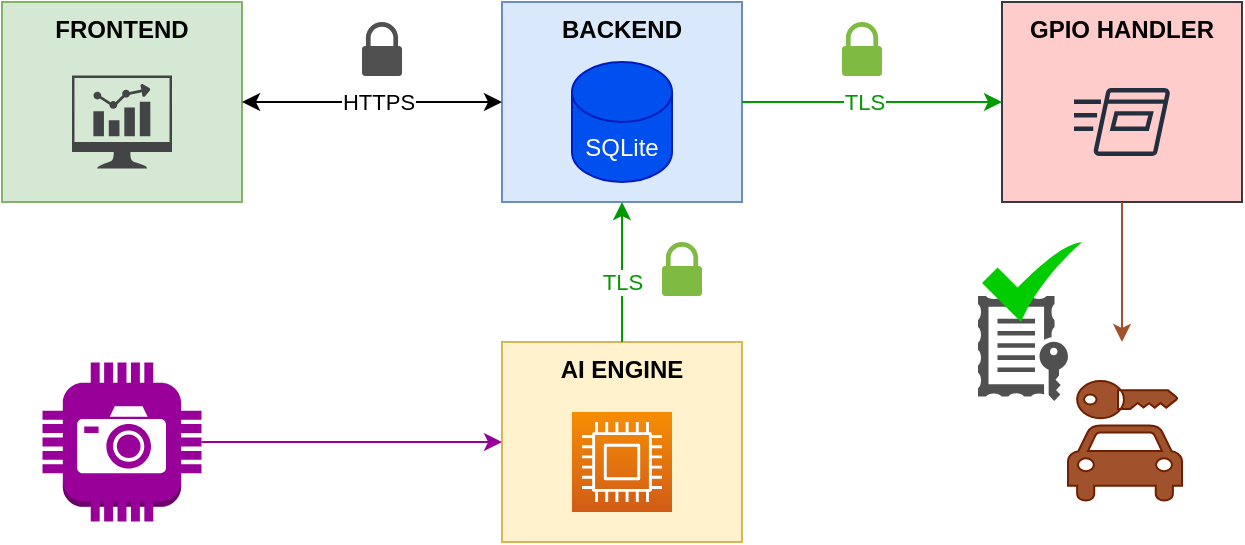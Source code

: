 <mxfile version="21.1.2" type="device">
  <diagram name="Page-1" id="ydQIBIhchUDAicF2i8lY">
    <mxGraphModel dx="1036" dy="606" grid="1" gridSize="10" guides="1" tooltips="1" connect="1" arrows="1" fold="1" page="1" pageScale="1" pageWidth="1100" pageHeight="850" math="0" shadow="0">
      <root>
        <mxCell id="0" />
        <mxCell id="1" parent="0" />
        <mxCell id="qcL3O1hc2YpJZBR4bYBd-49" value="" style="sketch=0;pointerEvents=1;shadow=0;dashed=0;html=1;strokeColor=none;fillColor=#505050;labelPosition=center;verticalLabelPosition=bottom;verticalAlign=top;outlineConnect=0;align=center;shape=mxgraph.office.concepts.license;" vertex="1" parent="1">
          <mxGeometry x="738" y="297" width="45" height="52.5" as="geometry" />
        </mxCell>
        <mxCell id="qcL3O1hc2YpJZBR4bYBd-6" value="&lt;b&gt;GPIO HANDLER&lt;/b&gt;" style="rounded=0;whiteSpace=wrap;html=1;verticalAlign=top;fillColor=#ffcccc;strokeColor=#36393d;" vertex="1" parent="1">
          <mxGeometry x="750" y="150" width="120" height="100" as="geometry" />
        </mxCell>
        <mxCell id="qcL3O1hc2YpJZBR4bYBd-12" value="" style="group" vertex="1" connectable="0" parent="1">
          <mxGeometry x="250" y="150" width="120" height="100" as="geometry" />
        </mxCell>
        <mxCell id="qcL3O1hc2YpJZBR4bYBd-5" value="&lt;b&gt;FRONTEND&lt;/b&gt;" style="rounded=0;whiteSpace=wrap;html=1;verticalAlign=top;fillColor=#d5e8d4;strokeColor=#82b366;" vertex="1" parent="qcL3O1hc2YpJZBR4bYBd-12">
          <mxGeometry width="120" height="100" as="geometry" />
        </mxCell>
        <mxCell id="qcL3O1hc2YpJZBR4bYBd-11" value="" style="sketch=0;pointerEvents=1;shadow=0;dashed=0;html=1;strokeColor=none;fillColor=#434445;aspect=fixed;labelPosition=center;verticalLabelPosition=bottom;verticalAlign=top;align=center;outlineConnect=0;shape=mxgraph.vvd.nsx_dashboard;" vertex="1" parent="qcL3O1hc2YpJZBR4bYBd-12">
          <mxGeometry x="35" y="36.75" width="50" height="46.5" as="geometry" />
        </mxCell>
        <mxCell id="qcL3O1hc2YpJZBR4bYBd-13" value="" style="group" vertex="1" connectable="0" parent="1">
          <mxGeometry x="500" y="150" width="120" height="100" as="geometry" />
        </mxCell>
        <mxCell id="qcL3O1hc2YpJZBR4bYBd-3" value="&lt;b&gt;BACKEND&lt;/b&gt;" style="rounded=0;whiteSpace=wrap;html=1;verticalAlign=top;fillColor=#dae8fc;strokeColor=#6c8ebf;" vertex="1" parent="qcL3O1hc2YpJZBR4bYBd-13">
          <mxGeometry width="120" height="100" as="geometry" />
        </mxCell>
        <mxCell id="qcL3O1hc2YpJZBR4bYBd-4" value="SQLite" style="shape=cylinder3;whiteSpace=wrap;html=1;boundedLbl=1;backgroundOutline=1;size=15;fillColor=#0050ef;strokeColor=#001DBC;fontColor=#ffffff;" vertex="1" parent="qcL3O1hc2YpJZBR4bYBd-13">
          <mxGeometry x="35" y="30" width="50" height="60" as="geometry" />
        </mxCell>
        <mxCell id="qcL3O1hc2YpJZBR4bYBd-14" style="edgeStyle=orthogonalEdgeStyle;rounded=0;orthogonalLoop=1;jettySize=auto;html=1;entryX=0;entryY=0.5;entryDx=0;entryDy=0;startArrow=classic;startFill=1;" edge="1" parent="1" source="qcL3O1hc2YpJZBR4bYBd-5" target="qcL3O1hc2YpJZBR4bYBd-3">
          <mxGeometry relative="1" as="geometry" />
        </mxCell>
        <mxCell id="qcL3O1hc2YpJZBR4bYBd-18" value="HTTPS" style="edgeLabel;html=1;align=center;verticalAlign=middle;resizable=0;points=[];" vertex="1" connectable="0" parent="qcL3O1hc2YpJZBR4bYBd-14">
          <mxGeometry x="-0.145" y="-1" relative="1" as="geometry">
            <mxPoint x="12" y="-1" as="offset" />
          </mxGeometry>
        </mxCell>
        <mxCell id="qcL3O1hc2YpJZBR4bYBd-16" value="" style="sketch=0;pointerEvents=1;shadow=0;dashed=0;html=1;strokeColor=none;fillColor=#505050;labelPosition=center;verticalLabelPosition=bottom;verticalAlign=top;outlineConnect=0;align=center;shape=mxgraph.office.security.lock_protected;" vertex="1" parent="1">
          <mxGeometry x="430" y="160" width="20" height="27" as="geometry" />
        </mxCell>
        <mxCell id="qcL3O1hc2YpJZBR4bYBd-17" value="" style="group" vertex="1" connectable="0" parent="1">
          <mxGeometry x="500" y="320" width="120" height="100" as="geometry" />
        </mxCell>
        <mxCell id="qcL3O1hc2YpJZBR4bYBd-7" value="&lt;b&gt;AI ENGINE&lt;/b&gt;" style="rounded=0;whiteSpace=wrap;html=1;verticalAlign=top;fillColor=#fff2cc;strokeColor=#d6b656;" vertex="1" parent="qcL3O1hc2YpJZBR4bYBd-17">
          <mxGeometry width="120" height="100" as="geometry" />
        </mxCell>
        <mxCell id="qcL3O1hc2YpJZBR4bYBd-10" value="" style="sketch=0;points=[[0,0,0],[0.25,0,0],[0.5,0,0],[0.75,0,0],[1,0,0],[0,1,0],[0.25,1,0],[0.5,1,0],[0.75,1,0],[1,1,0],[0,0.25,0],[0,0.5,0],[0,0.75,0],[1,0.25,0],[1,0.5,0],[1,0.75,0]];outlineConnect=0;fontColor=#232F3E;gradientColor=#F78E04;gradientDirection=north;fillColor=#D05C17;strokeColor=#ffffff;dashed=0;verticalLabelPosition=bottom;verticalAlign=top;align=center;html=1;fontSize=12;fontStyle=0;aspect=fixed;shape=mxgraph.aws4.resourceIcon;resIcon=mxgraph.aws4.compute;" vertex="1" parent="qcL3O1hc2YpJZBR4bYBd-17">
          <mxGeometry x="35" y="35" width="50" height="50" as="geometry" />
        </mxCell>
        <mxCell id="qcL3O1hc2YpJZBR4bYBd-19" style="edgeStyle=orthogonalEdgeStyle;rounded=0;orthogonalLoop=1;jettySize=auto;html=1;entryX=0;entryY=0.5;entryDx=0;entryDy=0;strokeColor=#009900;" edge="1" parent="1" source="qcL3O1hc2YpJZBR4bYBd-3" target="qcL3O1hc2YpJZBR4bYBd-6">
          <mxGeometry relative="1" as="geometry" />
        </mxCell>
        <mxCell id="qcL3O1hc2YpJZBR4bYBd-22" value="TLS" style="edgeLabel;html=1;align=center;verticalAlign=middle;resizable=0;points=[];fontColor=#009900;" vertex="1" connectable="0" parent="qcL3O1hc2YpJZBR4bYBd-19">
          <mxGeometry x="-0.163" y="2" relative="1" as="geometry">
            <mxPoint x="6" y="2" as="offset" />
          </mxGeometry>
        </mxCell>
        <mxCell id="qcL3O1hc2YpJZBR4bYBd-20" value="" style="sketch=0;pointerEvents=1;shadow=0;dashed=0;html=1;strokeColor=none;labelPosition=center;verticalLabelPosition=bottom;verticalAlign=top;outlineConnect=0;align=center;shape=mxgraph.office.security.lock_protected;fillColor=#7FBA42;" vertex="1" parent="1">
          <mxGeometry x="580" y="270" width="20" height="27" as="geometry" />
        </mxCell>
        <mxCell id="qcL3O1hc2YpJZBR4bYBd-21" value="" style="edgeStyle=orthogonalEdgeStyle;rounded=0;orthogonalLoop=1;jettySize=auto;html=1;strokeColor=#009900;entryX=0.5;entryY=1;entryDx=0;entryDy=0;" edge="1" parent="1" source="qcL3O1hc2YpJZBR4bYBd-7" target="qcL3O1hc2YpJZBR4bYBd-3">
          <mxGeometry relative="1" as="geometry">
            <mxPoint x="600" y="270" as="targetPoint" />
          </mxGeometry>
        </mxCell>
        <mxCell id="qcL3O1hc2YpJZBR4bYBd-23" value="TLS" style="edgeLabel;html=1;align=center;verticalAlign=middle;resizable=0;points=[];fontColor=#009900;" vertex="1" connectable="0" parent="qcL3O1hc2YpJZBR4bYBd-21">
          <mxGeometry x="-0.22" y="3" relative="1" as="geometry">
            <mxPoint x="3" y="-3" as="offset" />
          </mxGeometry>
        </mxCell>
        <mxCell id="qcL3O1hc2YpJZBR4bYBd-24" value="" style="sketch=0;pointerEvents=1;shadow=0;dashed=0;html=1;strokeColor=none;labelPosition=center;verticalLabelPosition=bottom;verticalAlign=top;outlineConnect=0;align=center;shape=mxgraph.office.security.lock_protected;fillColor=#7FBA42;" vertex="1" parent="1">
          <mxGeometry x="670" y="160" width="20" height="27" as="geometry" />
        </mxCell>
        <mxCell id="qcL3O1hc2YpJZBR4bYBd-44" style="edgeStyle=orthogonalEdgeStyle;rounded=0;orthogonalLoop=1;jettySize=auto;html=1;entryX=0;entryY=0.5;entryDx=0;entryDy=0;strokeColor=#990099;" edge="1" parent="1" source="qcL3O1hc2YpJZBR4bYBd-43" target="qcL3O1hc2YpJZBR4bYBd-7">
          <mxGeometry relative="1" as="geometry" />
        </mxCell>
        <mxCell id="qcL3O1hc2YpJZBR4bYBd-43" value="" style="outlineConnect=0;dashed=0;verticalLabelPosition=bottom;verticalAlign=top;align=center;html=1;shape=mxgraph.aws3.camera;fillColor=#990099;fontColor=#ffffff;strokeColor=#432D57;" vertex="1" parent="1">
          <mxGeometry x="270.25" y="330.25" width="79.5" height="79.5" as="geometry" />
        </mxCell>
        <mxCell id="qcL3O1hc2YpJZBR4bYBd-45" value="" style="sketch=0;outlineConnect=0;fontColor=#232F3E;gradientColor=none;strokeColor=#232F3E;fillColor=none;dashed=0;verticalLabelPosition=bottom;verticalAlign=top;align=center;html=1;fontSize=12;fontStyle=0;aspect=fixed;shape=mxgraph.aws4.resourceIcon;resIcon=mxgraph.aws4.run_command;" vertex="1" parent="1">
          <mxGeometry x="780" y="180" width="60" height="60" as="geometry" />
        </mxCell>
        <mxCell id="qcL3O1hc2YpJZBR4bYBd-46" style="edgeStyle=orthogonalEdgeStyle;rounded=0;orthogonalLoop=1;jettySize=auto;html=1;strokeColor=#A0522D;exitX=0.5;exitY=1;exitDx=0;exitDy=0;" edge="1" parent="1" source="qcL3O1hc2YpJZBR4bYBd-6">
          <mxGeometry relative="1" as="geometry">
            <mxPoint x="360" y="380" as="sourcePoint" />
            <mxPoint x="810" y="320" as="targetPoint" />
          </mxGeometry>
        </mxCell>
        <mxCell id="qcL3O1hc2YpJZBR4bYBd-47" value="" style="shape=mxgraph.signs.travel.car_rental;html=1;pointerEvents=1;verticalLabelPosition=bottom;verticalAlign=top;align=center;fillColor=#a0522d;fontColor=#ffffff;strokeColor=#6D1F00;" vertex="1" parent="1">
          <mxGeometry x="783" y="339.5" width="57" height="61" as="geometry" />
        </mxCell>
        <mxCell id="qcL3O1hc2YpJZBR4bYBd-48" value="" style="sketch=0;html=1;aspect=fixed;strokeColor=none;shadow=0;align=center;fillColor=#00CC00;verticalAlign=top;labelPosition=center;verticalLabelPosition=bottom;shape=mxgraph.gcp2.check" vertex="1" parent="1">
          <mxGeometry x="740" y="270" width="50.01" height="40" as="geometry" />
        </mxCell>
      </root>
    </mxGraphModel>
  </diagram>
</mxfile>
